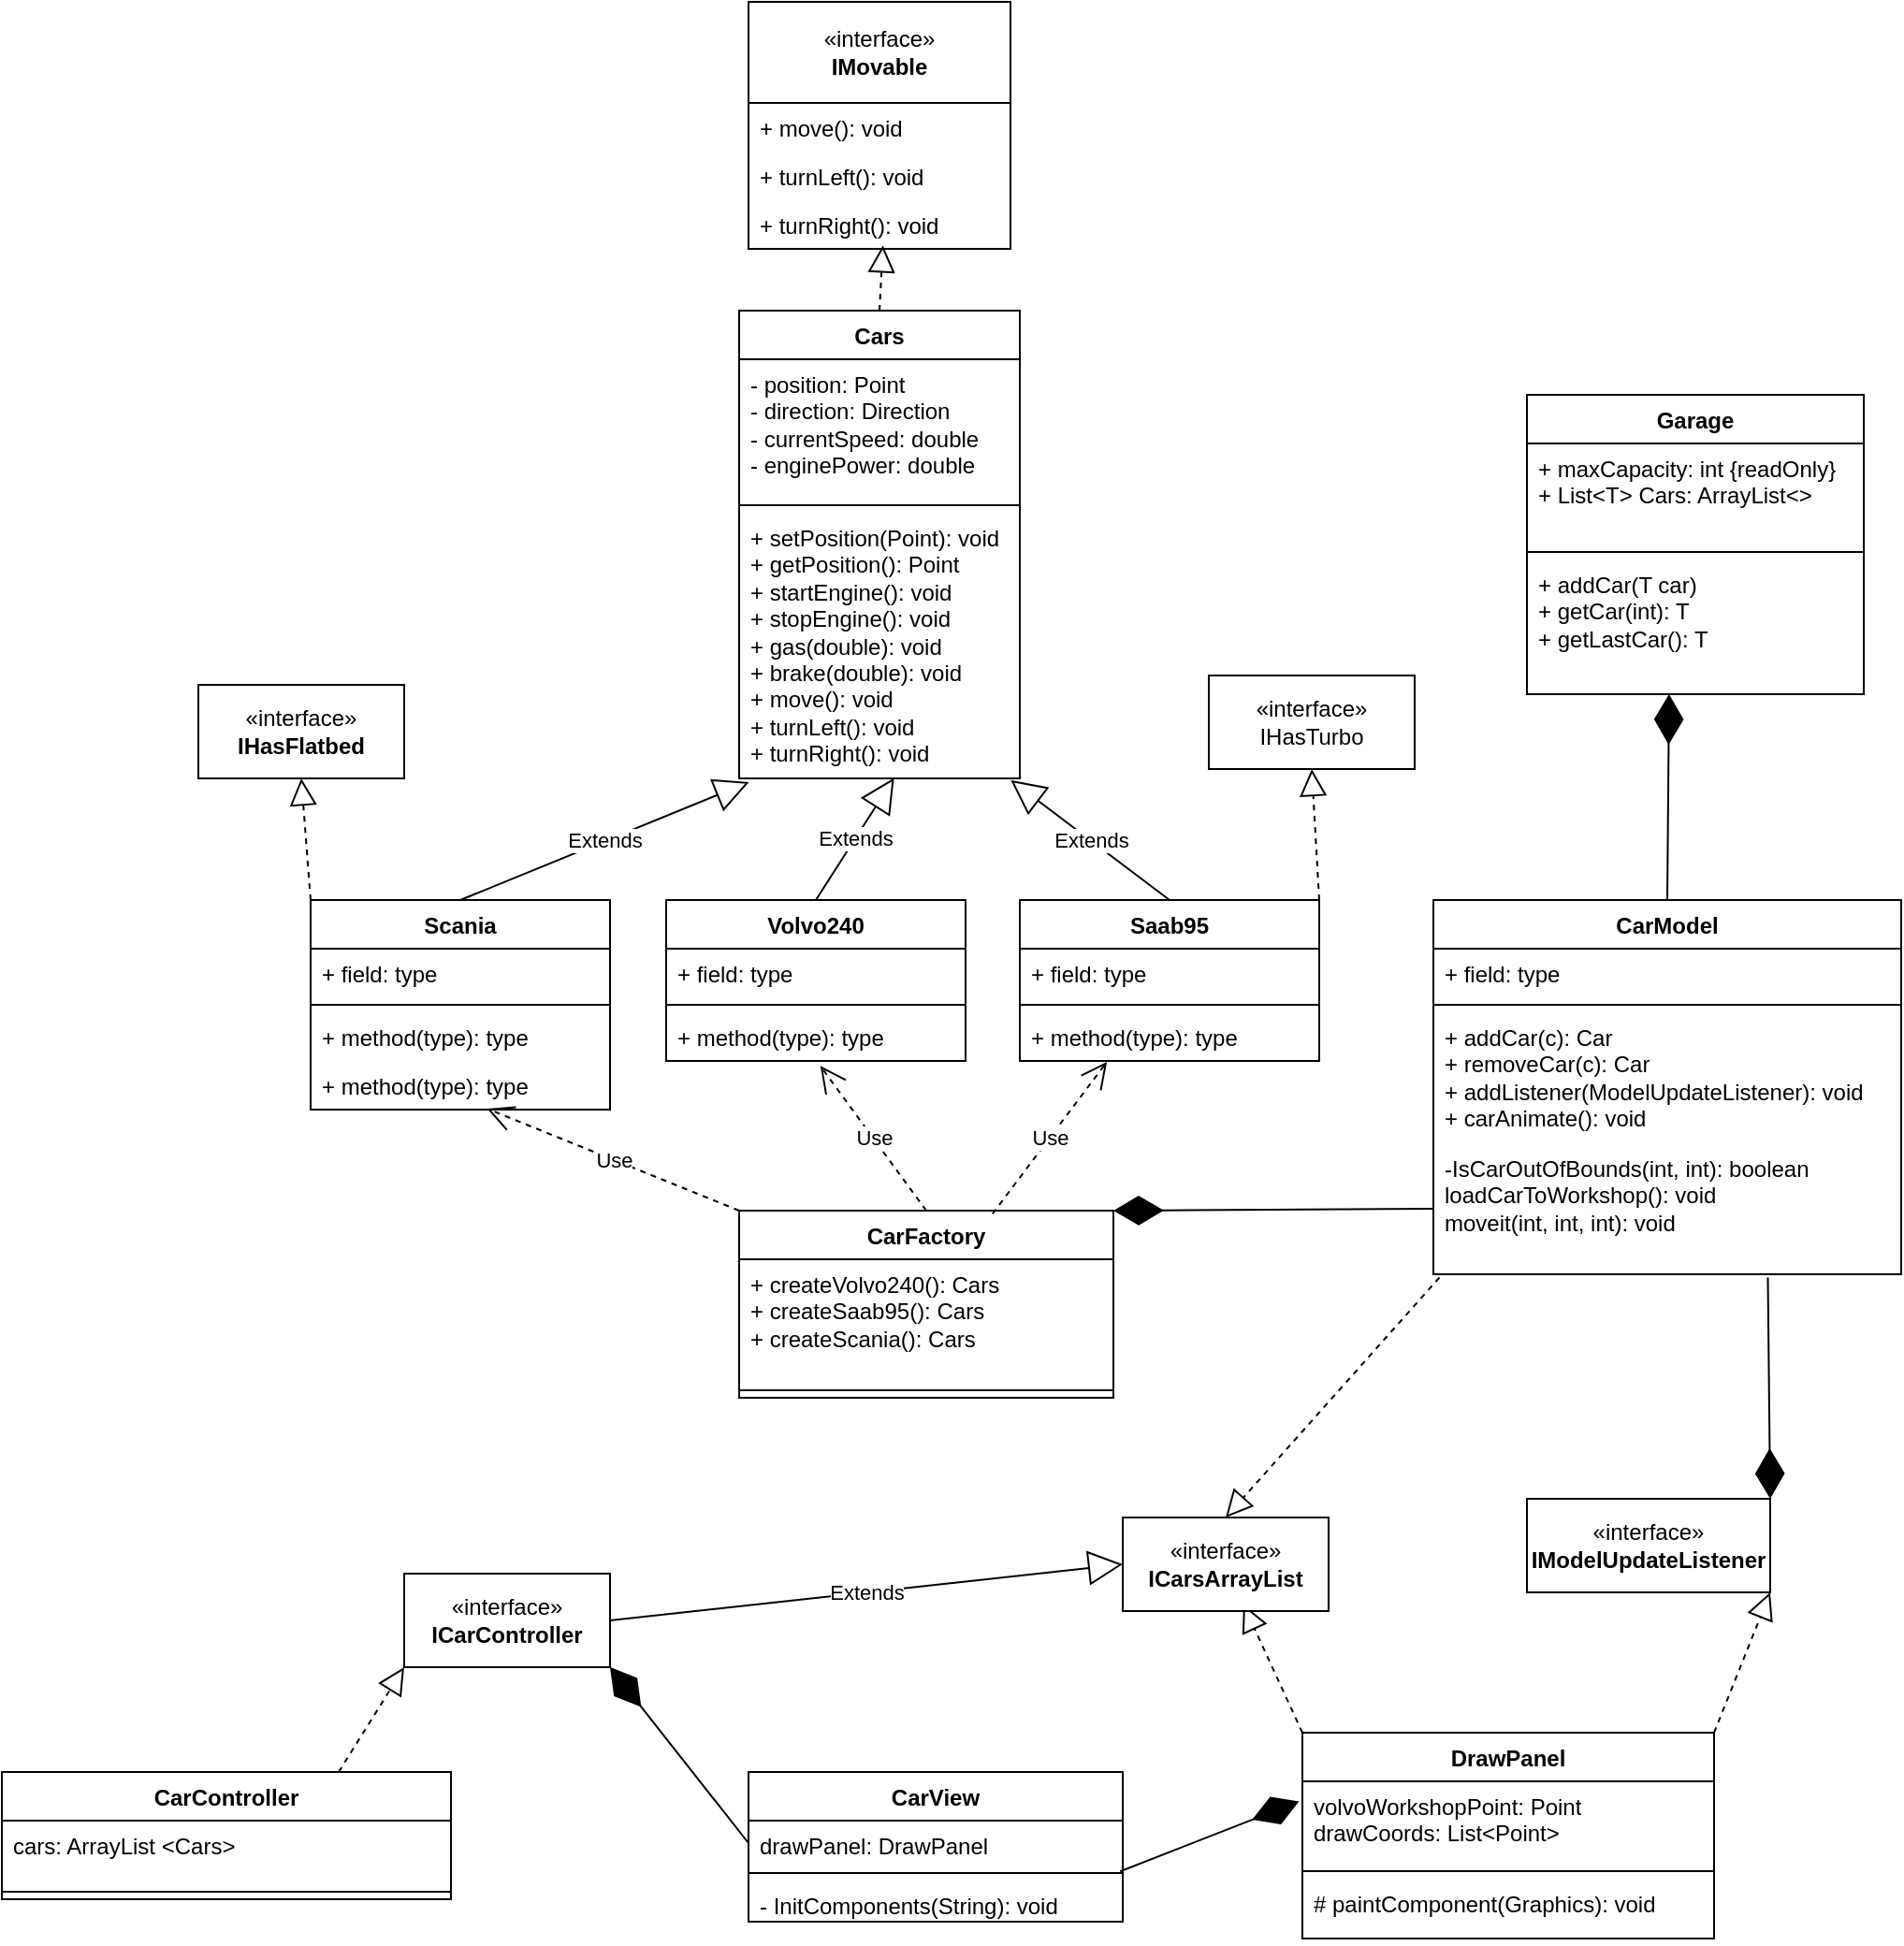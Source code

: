 <mxfile version="26.0.16">
  <diagram id="C5RBs43oDa-KdzZeNtuy" name="Page-1">
    <mxGraphModel dx="3044" dy="1318" grid="1" gridSize="10" guides="1" tooltips="1" connect="1" arrows="1" fold="1" page="1" pageScale="1" pageWidth="1920" pageHeight="1200" math="0" shadow="0">
      <root>
        <mxCell id="WIyWlLk6GJQsqaUBKTNV-0" />
        <mxCell id="WIyWlLk6GJQsqaUBKTNV-1" parent="WIyWlLk6GJQsqaUBKTNV-0" />
        <mxCell id="Q50zAmBe0Ixp0AazkEY6-4" value="CarController" style="swimlane;fontStyle=1;align=center;verticalAlign=top;childLayout=stackLayout;horizontal=1;startSize=26;horizontalStack=0;resizeParent=1;resizeParentMax=0;resizeLast=0;collapsible=1;marginBottom=0;whiteSpace=wrap;html=1;" parent="WIyWlLk6GJQsqaUBKTNV-1" vertex="1">
          <mxGeometry x="455" y="956" width="240" height="68" as="geometry" />
        </mxCell>
        <mxCell id="Q50zAmBe0Ixp0AazkEY6-5" value="&lt;div&gt;cars: ArrayList &amp;lt;Cars&amp;gt;&lt;/div&gt;" style="text;strokeColor=none;fillColor=none;align=left;verticalAlign=top;spacingLeft=4;spacingRight=4;overflow=hidden;rotatable=0;points=[[0,0.5],[1,0.5]];portConstraint=eastwest;whiteSpace=wrap;html=1;" parent="Q50zAmBe0Ixp0AazkEY6-4" vertex="1">
          <mxGeometry y="26" width="240" height="34" as="geometry" />
        </mxCell>
        <mxCell id="Q50zAmBe0Ixp0AazkEY6-6" value="" style="line;strokeWidth=1;fillColor=none;align=left;verticalAlign=middle;spacingTop=-1;spacingLeft=3;spacingRight=3;rotatable=0;labelPosition=right;points=[];portConstraint=eastwest;strokeColor=inherit;" parent="Q50zAmBe0Ixp0AazkEY6-4" vertex="1">
          <mxGeometry y="60" width="240" height="8" as="geometry" />
        </mxCell>
        <mxCell id="Q50zAmBe0Ixp0AazkEY6-8" value="CarView" style="swimlane;fontStyle=1;align=center;verticalAlign=top;childLayout=stackLayout;horizontal=1;startSize=26;horizontalStack=0;resizeParent=1;resizeParentMax=0;resizeLast=0;collapsible=1;marginBottom=0;whiteSpace=wrap;html=1;" parent="WIyWlLk6GJQsqaUBKTNV-1" vertex="1">
          <mxGeometry x="854" y="956" width="200" height="80" as="geometry" />
        </mxCell>
        <mxCell id="Q50zAmBe0Ixp0AazkEY6-9" value="&lt;div&gt;drawPanel: DrawPanel&lt;/div&gt;" style="text;strokeColor=none;fillColor=none;align=left;verticalAlign=top;spacingLeft=4;spacingRight=4;overflow=hidden;rotatable=0;points=[[0,0.5],[1,0.5]];portConstraint=eastwest;whiteSpace=wrap;html=1;" parent="Q50zAmBe0Ixp0AazkEY6-8" vertex="1">
          <mxGeometry y="26" width="200" height="24" as="geometry" />
        </mxCell>
        <mxCell id="Q50zAmBe0Ixp0AazkEY6-10" value="" style="line;strokeWidth=1;fillColor=none;align=left;verticalAlign=middle;spacingTop=-1;spacingLeft=3;spacingRight=3;rotatable=0;labelPosition=right;points=[];portConstraint=eastwest;strokeColor=inherit;" parent="Q50zAmBe0Ixp0AazkEY6-8" vertex="1">
          <mxGeometry y="50" width="200" height="8" as="geometry" />
        </mxCell>
        <mxCell id="Q50zAmBe0Ixp0AazkEY6-11" value="- InitComponents(String): void" style="text;strokeColor=none;fillColor=none;align=left;verticalAlign=top;spacingLeft=4;spacingRight=4;overflow=hidden;rotatable=0;points=[[0,0.5],[1,0.5]];portConstraint=eastwest;whiteSpace=wrap;html=1;" parent="Q50zAmBe0Ixp0AazkEY6-8" vertex="1">
          <mxGeometry y="58" width="200" height="22" as="geometry" />
        </mxCell>
        <mxCell id="Q50zAmBe0Ixp0AazkEY6-12" value="DrawPanel" style="swimlane;fontStyle=1;align=center;verticalAlign=top;childLayout=stackLayout;horizontal=1;startSize=26;horizontalStack=0;resizeParent=1;resizeParentMax=0;resizeLast=0;collapsible=1;marginBottom=0;whiteSpace=wrap;html=1;" parent="WIyWlLk6GJQsqaUBKTNV-1" vertex="1">
          <mxGeometry x="1150" y="935" width="220" height="110" as="geometry" />
        </mxCell>
        <mxCell id="Q50zAmBe0Ixp0AazkEY6-13" value="&lt;div&gt;volvoWorkshopPoint: Point&lt;/div&gt;&lt;div&gt;drawCoords: List&amp;lt;Point&amp;gt;&lt;/div&gt;&lt;div&gt;&lt;br&gt;&lt;/div&gt;" style="text;strokeColor=none;fillColor=none;align=left;verticalAlign=top;spacingLeft=4;spacingRight=4;overflow=hidden;rotatable=0;points=[[0,0.5],[1,0.5]];portConstraint=eastwest;whiteSpace=wrap;html=1;" parent="Q50zAmBe0Ixp0AazkEY6-12" vertex="1">
          <mxGeometry y="26" width="220" height="44" as="geometry" />
        </mxCell>
        <mxCell id="Q50zAmBe0Ixp0AazkEY6-14" value="" style="line;strokeWidth=1;fillColor=none;align=left;verticalAlign=middle;spacingTop=-1;spacingLeft=3;spacingRight=3;rotatable=0;labelPosition=right;points=[];portConstraint=eastwest;strokeColor=inherit;" parent="Q50zAmBe0Ixp0AazkEY6-12" vertex="1">
          <mxGeometry y="70" width="220" height="8" as="geometry" />
        </mxCell>
        <mxCell id="Q50zAmBe0Ixp0AazkEY6-15" value="&lt;div&gt;# paintComponent(Graphics): void&lt;/div&gt;" style="text;strokeColor=none;fillColor=none;align=left;verticalAlign=top;spacingLeft=4;spacingRight=4;overflow=hidden;rotatable=0;points=[[0,0.5],[1,0.5]];portConstraint=eastwest;whiteSpace=wrap;html=1;" parent="Q50zAmBe0Ixp0AazkEY6-12" vertex="1">
          <mxGeometry y="78" width="220" height="32" as="geometry" />
        </mxCell>
        <mxCell id="Q50zAmBe0Ixp0AazkEY6-28" value="" style="endArrow=diamondThin;endFill=1;endSize=24;html=1;rounded=0;entryX=-0.008;entryY=0.244;entryDx=0;entryDy=0;entryPerimeter=0;exitX=0.993;exitY=0.391;exitDx=0;exitDy=0;exitPerimeter=0;" parent="WIyWlLk6GJQsqaUBKTNV-1" source="Q50zAmBe0Ixp0AazkEY6-10" target="Q50zAmBe0Ixp0AazkEY6-13" edge="1">
          <mxGeometry width="160" relative="1" as="geometry">
            <mxPoint x="1060" y="1010" as="sourcePoint" />
            <mxPoint x="1374" y="1024" as="targetPoint" />
          </mxGeometry>
        </mxCell>
        <mxCell id="DwVE-7xjx6lMRMBGP8V0-34" value="CarFactory" style="swimlane;fontStyle=1;align=center;verticalAlign=top;childLayout=stackLayout;horizontal=1;startSize=26;horizontalStack=0;resizeParent=1;resizeParentMax=0;resizeLast=0;collapsible=1;marginBottom=0;whiteSpace=wrap;html=1;" parent="WIyWlLk6GJQsqaUBKTNV-1" vertex="1">
          <mxGeometry x="849" y="656" width="200" height="100" as="geometry" />
        </mxCell>
        <mxCell id="DwVE-7xjx6lMRMBGP8V0-37" value="&lt;div&gt;+ createVolvo240(): Cars&lt;/div&gt;&lt;div&gt;+ createSaab95(): Cars&lt;/div&gt;&lt;div&gt;+ createScania(): Cars&lt;/div&gt;&lt;div&gt;&lt;br&gt;&lt;/div&gt;" style="text;strokeColor=none;fillColor=none;align=left;verticalAlign=top;spacingLeft=4;spacingRight=4;overflow=hidden;rotatable=0;points=[[0,0.5],[1,0.5]];portConstraint=eastwest;whiteSpace=wrap;html=1;" parent="DwVE-7xjx6lMRMBGP8V0-34" vertex="1">
          <mxGeometry y="26" width="200" height="66" as="geometry" />
        </mxCell>
        <mxCell id="DwVE-7xjx6lMRMBGP8V0-36" value="" style="line;strokeWidth=1;fillColor=none;align=left;verticalAlign=middle;spacingTop=-1;spacingLeft=3;spacingRight=3;rotatable=0;labelPosition=right;points=[];portConstraint=eastwest;strokeColor=inherit;" parent="DwVE-7xjx6lMRMBGP8V0-34" vertex="1">
          <mxGeometry y="92" width="200" height="8" as="geometry" />
        </mxCell>
        <mxCell id="DwVE-7xjx6lMRMBGP8V0-38" value="Use" style="endArrow=open;endSize=12;dashed=1;html=1;rounded=0;exitX=0.677;exitY=0.017;exitDx=0;exitDy=0;entryX=0.291;entryY=1.018;entryDx=0;entryDy=0;entryPerimeter=0;exitPerimeter=0;" parent="WIyWlLk6GJQsqaUBKTNV-1" source="DwVE-7xjx6lMRMBGP8V0-34" target="DwVE-7xjx6lMRMBGP8V0-46" edge="1">
          <mxGeometry width="160" relative="1" as="geometry">
            <mxPoint x="480" y="883.09" as="sourcePoint" />
            <mxPoint x="924" y="570" as="targetPoint" />
          </mxGeometry>
        </mxCell>
        <mxCell id="DwVE-7xjx6lMRMBGP8V0-39" value="Volvo240" style="swimlane;fontStyle=1;align=center;verticalAlign=top;childLayout=stackLayout;horizontal=1;startSize=26;horizontalStack=0;resizeParent=1;resizeParentMax=0;resizeLast=0;collapsible=1;marginBottom=0;whiteSpace=wrap;html=1;" parent="WIyWlLk6GJQsqaUBKTNV-1" vertex="1">
          <mxGeometry x="810" y="490" width="160" height="86" as="geometry" />
        </mxCell>
        <mxCell id="DwVE-7xjx6lMRMBGP8V0-40" value="+ field: type" style="text;strokeColor=none;fillColor=none;align=left;verticalAlign=top;spacingLeft=4;spacingRight=4;overflow=hidden;rotatable=0;points=[[0,0.5],[1,0.5]];portConstraint=eastwest;whiteSpace=wrap;html=1;" parent="DwVE-7xjx6lMRMBGP8V0-39" vertex="1">
          <mxGeometry y="26" width="160" height="26" as="geometry" />
        </mxCell>
        <mxCell id="DwVE-7xjx6lMRMBGP8V0-41" value="" style="line;strokeWidth=1;fillColor=none;align=left;verticalAlign=middle;spacingTop=-1;spacingLeft=3;spacingRight=3;rotatable=0;labelPosition=right;points=[];portConstraint=eastwest;strokeColor=inherit;" parent="DwVE-7xjx6lMRMBGP8V0-39" vertex="1">
          <mxGeometry y="52" width="160" height="8" as="geometry" />
        </mxCell>
        <mxCell id="DwVE-7xjx6lMRMBGP8V0-42" value="+ method(type): type" style="text;strokeColor=none;fillColor=none;align=left;verticalAlign=top;spacingLeft=4;spacingRight=4;overflow=hidden;rotatable=0;points=[[0,0.5],[1,0.5]];portConstraint=eastwest;whiteSpace=wrap;html=1;" parent="DwVE-7xjx6lMRMBGP8V0-39" vertex="1">
          <mxGeometry y="60" width="160" height="26" as="geometry" />
        </mxCell>
        <mxCell id="DwVE-7xjx6lMRMBGP8V0-43" value="Saab95" style="swimlane;fontStyle=1;align=center;verticalAlign=top;childLayout=stackLayout;horizontal=1;startSize=26;horizontalStack=0;resizeParent=1;resizeParentMax=0;resizeLast=0;collapsible=1;marginBottom=0;whiteSpace=wrap;html=1;" parent="WIyWlLk6GJQsqaUBKTNV-1" vertex="1">
          <mxGeometry x="999" y="490" width="160" height="86" as="geometry" />
        </mxCell>
        <mxCell id="DwVE-7xjx6lMRMBGP8V0-44" value="+ field: type" style="text;strokeColor=none;fillColor=none;align=left;verticalAlign=top;spacingLeft=4;spacingRight=4;overflow=hidden;rotatable=0;points=[[0,0.5],[1,0.5]];portConstraint=eastwest;whiteSpace=wrap;html=1;" parent="DwVE-7xjx6lMRMBGP8V0-43" vertex="1">
          <mxGeometry y="26" width="160" height="26" as="geometry" />
        </mxCell>
        <mxCell id="DwVE-7xjx6lMRMBGP8V0-45" value="" style="line;strokeWidth=1;fillColor=none;align=left;verticalAlign=middle;spacingTop=-1;spacingLeft=3;spacingRight=3;rotatable=0;labelPosition=right;points=[];portConstraint=eastwest;strokeColor=inherit;" parent="DwVE-7xjx6lMRMBGP8V0-43" vertex="1">
          <mxGeometry y="52" width="160" height="8" as="geometry" />
        </mxCell>
        <mxCell id="DwVE-7xjx6lMRMBGP8V0-46" value="+ method(type): type" style="text;strokeColor=none;fillColor=none;align=left;verticalAlign=top;spacingLeft=4;spacingRight=4;overflow=hidden;rotatable=0;points=[[0,0.5],[1,0.5]];portConstraint=eastwest;whiteSpace=wrap;html=1;" parent="DwVE-7xjx6lMRMBGP8V0-43" vertex="1">
          <mxGeometry y="60" width="160" height="26" as="geometry" />
        </mxCell>
        <mxCell id="DwVE-7xjx6lMRMBGP8V0-47" value="Scania" style="swimlane;fontStyle=1;align=center;verticalAlign=top;childLayout=stackLayout;horizontal=1;startSize=26;horizontalStack=0;resizeParent=1;resizeParentMax=0;resizeLast=0;collapsible=1;marginBottom=0;whiteSpace=wrap;html=1;" parent="WIyWlLk6GJQsqaUBKTNV-1" vertex="1">
          <mxGeometry x="620" y="490" width="160" height="112" as="geometry" />
        </mxCell>
        <mxCell id="DwVE-7xjx6lMRMBGP8V0-48" value="+ field: type" style="text;strokeColor=none;fillColor=none;align=left;verticalAlign=top;spacingLeft=4;spacingRight=4;overflow=hidden;rotatable=0;points=[[0,0.5],[1,0.5]];portConstraint=eastwest;whiteSpace=wrap;html=1;" parent="DwVE-7xjx6lMRMBGP8V0-47" vertex="1">
          <mxGeometry y="26" width="160" height="26" as="geometry" />
        </mxCell>
        <mxCell id="DwVE-7xjx6lMRMBGP8V0-49" value="" style="line;strokeWidth=1;fillColor=none;align=left;verticalAlign=middle;spacingTop=-1;spacingLeft=3;spacingRight=3;rotatable=0;labelPosition=right;points=[];portConstraint=eastwest;strokeColor=inherit;" parent="DwVE-7xjx6lMRMBGP8V0-47" vertex="1">
          <mxGeometry y="52" width="160" height="8" as="geometry" />
        </mxCell>
        <mxCell id="DwVE-7xjx6lMRMBGP8V0-50" value="+ method(type): type" style="text;strokeColor=none;fillColor=none;align=left;verticalAlign=top;spacingLeft=4;spacingRight=4;overflow=hidden;rotatable=0;points=[[0,0.5],[1,0.5]];portConstraint=eastwest;whiteSpace=wrap;html=1;" parent="DwVE-7xjx6lMRMBGP8V0-47" vertex="1">
          <mxGeometry y="60" width="160" height="26" as="geometry" />
        </mxCell>
        <mxCell id="DwVE-7xjx6lMRMBGP8V0-52" value="+ method(type): type" style="text;strokeColor=none;fillColor=none;align=left;verticalAlign=top;spacingLeft=4;spacingRight=4;overflow=hidden;rotatable=0;points=[[0,0.5],[1,0.5]];portConstraint=eastwest;whiteSpace=wrap;html=1;" parent="DwVE-7xjx6lMRMBGP8V0-47" vertex="1">
          <mxGeometry y="86" width="160" height="26" as="geometry" />
        </mxCell>
        <mxCell id="DwVE-7xjx6lMRMBGP8V0-53" value="Use" style="endArrow=open;endSize=12;dashed=1;html=1;rounded=0;entryX=0.589;entryY=0.979;entryDx=0;entryDy=0;exitX=0;exitY=0;exitDx=0;exitDy=0;entryPerimeter=0;" parent="WIyWlLk6GJQsqaUBKTNV-1" source="DwVE-7xjx6lMRMBGP8V0-34" target="DwVE-7xjx6lMRMBGP8V0-52" edge="1">
          <mxGeometry width="160" relative="1" as="geometry">
            <mxPoint x="828" y="690" as="sourcePoint" />
            <mxPoint x="384" y="924" as="targetPoint" />
          </mxGeometry>
        </mxCell>
        <mxCell id="DwVE-7xjx6lMRMBGP8V0-55" value="Use" style="endArrow=open;endSize=12;dashed=1;html=1;rounded=0;exitX=0.5;exitY=0;exitDx=0;exitDy=0;entryX=0.515;entryY=1.103;entryDx=0;entryDy=0;entryPerimeter=0;" parent="WIyWlLk6GJQsqaUBKTNV-1" source="DwVE-7xjx6lMRMBGP8V0-34" target="DwVE-7xjx6lMRMBGP8V0-42" edge="1">
          <mxGeometry width="160" relative="1" as="geometry">
            <mxPoint x="834" y="854" as="sourcePoint" />
            <mxPoint x="370" y="760" as="targetPoint" />
          </mxGeometry>
        </mxCell>
        <mxCell id="DwVE-7xjx6lMRMBGP8V0-60" value="Cars" style="swimlane;fontStyle=1;align=center;verticalAlign=top;childLayout=stackLayout;horizontal=1;startSize=26;horizontalStack=0;resizeParent=1;resizeParentMax=0;resizeLast=0;collapsible=1;marginBottom=0;whiteSpace=wrap;html=1;" parent="WIyWlLk6GJQsqaUBKTNV-1" vertex="1">
          <mxGeometry x="849" y="175" width="150" height="250" as="geometry" />
        </mxCell>
        <mxCell id="DwVE-7xjx6lMRMBGP8V0-61" value="- position: Point&lt;div&gt;- direction: Direction&lt;/div&gt;&lt;div&gt;- currentSpeed: double&lt;/div&gt;&lt;div&gt;- enginePower: double&lt;/div&gt;" style="text;strokeColor=none;fillColor=none;align=left;verticalAlign=top;spacingLeft=4;spacingRight=4;overflow=hidden;rotatable=0;points=[[0,0.5],[1,0.5]];portConstraint=eastwest;whiteSpace=wrap;html=1;" parent="DwVE-7xjx6lMRMBGP8V0-60" vertex="1">
          <mxGeometry y="26" width="150" height="74" as="geometry" />
        </mxCell>
        <mxCell id="DwVE-7xjx6lMRMBGP8V0-62" value="" style="line;strokeWidth=1;fillColor=none;align=left;verticalAlign=middle;spacingTop=-1;spacingLeft=3;spacingRight=3;rotatable=0;labelPosition=right;points=[];portConstraint=eastwest;strokeColor=inherit;" parent="DwVE-7xjx6lMRMBGP8V0-60" vertex="1">
          <mxGeometry y="100" width="150" height="8" as="geometry" />
        </mxCell>
        <mxCell id="DwVE-7xjx6lMRMBGP8V0-63" value="+ setPosition(Point): void&lt;div&gt;+ getPosition(): Point&lt;/div&gt;&lt;div&gt;+ startEngine(): void&lt;/div&gt;&lt;div&gt;+ stopEngine(): void&lt;/div&gt;&lt;div&gt;+ gas(double): void&lt;/div&gt;&lt;div&gt;+ brake(double): void&lt;/div&gt;&lt;div&gt;+ move(): void&lt;/div&gt;&lt;div&gt;+ turnLeft(): void&lt;/div&gt;&lt;div&gt;+ turnRight(): void&lt;/div&gt;&lt;div&gt;&lt;br&gt;&lt;/div&gt;&lt;div&gt;&lt;div&gt;&lt;br&gt;&lt;/div&gt;&lt;div&gt;&lt;br&gt;&lt;/div&gt;&lt;div&gt;&lt;br&gt;&lt;br&gt;&lt;/div&gt;&lt;/div&gt;" style="text;strokeColor=none;fillColor=none;align=left;verticalAlign=top;spacingLeft=4;spacingRight=4;overflow=hidden;rotatable=0;points=[[0,0.5],[1,0.5]];portConstraint=eastwest;whiteSpace=wrap;html=1;" parent="DwVE-7xjx6lMRMBGP8V0-60" vertex="1">
          <mxGeometry y="108" width="150" height="142" as="geometry" />
        </mxCell>
        <mxCell id="DwVE-7xjx6lMRMBGP8V0-64" value="Extends" style="endArrow=block;endSize=16;endFill=0;html=1;rounded=0;exitX=0.5;exitY=0;exitDx=0;exitDy=0;entryX=0.968;entryY=1.007;entryDx=0;entryDy=0;entryPerimeter=0;" parent="WIyWlLk6GJQsqaUBKTNV-1" source="DwVE-7xjx6lMRMBGP8V0-43" target="DwVE-7xjx6lMRMBGP8V0-63" edge="1">
          <mxGeometry width="160" relative="1" as="geometry">
            <mxPoint x="930" y="500" as="sourcePoint" />
            <mxPoint x="840" y="390" as="targetPoint" />
          </mxGeometry>
        </mxCell>
        <mxCell id="DwVE-7xjx6lMRMBGP8V0-66" value="Extends" style="endArrow=block;endSize=16;endFill=0;html=1;rounded=0;exitX=0.5;exitY=0;exitDx=0;exitDy=0;entryX=0.035;entryY=1.014;entryDx=0;entryDy=0;entryPerimeter=0;" parent="WIyWlLk6GJQsqaUBKTNV-1" source="DwVE-7xjx6lMRMBGP8V0-47" target="DwVE-7xjx6lMRMBGP8V0-63" edge="1">
          <mxGeometry width="160" relative="1" as="geometry">
            <mxPoint x="1010" y="520" as="sourcePoint" />
            <mxPoint x="840" y="520" as="targetPoint" />
          </mxGeometry>
        </mxCell>
        <mxCell id="DwVE-7xjx6lMRMBGP8V0-67" value="Extends" style="endArrow=block;endSize=16;endFill=0;html=1;rounded=0;exitX=0.5;exitY=0;exitDx=0;exitDy=0;entryX=0.552;entryY=0.998;entryDx=0;entryDy=0;entryPerimeter=0;" parent="WIyWlLk6GJQsqaUBKTNV-1" source="DwVE-7xjx6lMRMBGP8V0-39" target="DwVE-7xjx6lMRMBGP8V0-63" edge="1">
          <mxGeometry width="160" relative="1" as="geometry">
            <mxPoint x="1030" y="410" as="sourcePoint" />
            <mxPoint x="860" y="410" as="targetPoint" />
          </mxGeometry>
        </mxCell>
        <mxCell id="DwVE-7xjx6lMRMBGP8V0-68" value="«interface»&lt;br&gt;&lt;b&gt;IMovable&lt;/b&gt;" style="swimlane;fontStyle=0;childLayout=stackLayout;horizontal=1;startSize=54;fillColor=none;horizontalStack=0;resizeParent=1;resizeParentMax=0;resizeLast=0;collapsible=1;marginBottom=0;whiteSpace=wrap;html=1;" parent="WIyWlLk6GJQsqaUBKTNV-1" vertex="1">
          <mxGeometry x="854" y="10" width="140" height="132" as="geometry" />
        </mxCell>
        <mxCell id="DwVE-7xjx6lMRMBGP8V0-69" value="+ move(): void" style="text;strokeColor=none;fillColor=none;align=left;verticalAlign=top;spacingLeft=4;spacingRight=4;overflow=hidden;rotatable=0;points=[[0,0.5],[1,0.5]];portConstraint=eastwest;whiteSpace=wrap;html=1;" parent="DwVE-7xjx6lMRMBGP8V0-68" vertex="1">
          <mxGeometry y="54" width="140" height="26" as="geometry" />
        </mxCell>
        <mxCell id="DwVE-7xjx6lMRMBGP8V0-70" value="+ turnLeft(): void" style="text;strokeColor=none;fillColor=none;align=left;verticalAlign=top;spacingLeft=4;spacingRight=4;overflow=hidden;rotatable=0;points=[[0,0.5],[1,0.5]];portConstraint=eastwest;whiteSpace=wrap;html=1;" parent="DwVE-7xjx6lMRMBGP8V0-68" vertex="1">
          <mxGeometry y="80" width="140" height="26" as="geometry" />
        </mxCell>
        <mxCell id="DwVE-7xjx6lMRMBGP8V0-71" value="+ turnRight(): void" style="text;strokeColor=none;fillColor=none;align=left;verticalAlign=top;spacingLeft=4;spacingRight=4;overflow=hidden;rotatable=0;points=[[0,0.5],[1,0.5]];portConstraint=eastwest;whiteSpace=wrap;html=1;" parent="DwVE-7xjx6lMRMBGP8V0-68" vertex="1">
          <mxGeometry y="106" width="140" height="26" as="geometry" />
        </mxCell>
        <mxCell id="DwVE-7xjx6lMRMBGP8V0-72" value="" style="endArrow=block;dashed=1;endFill=0;endSize=12;html=1;rounded=0;fontSize=12;curved=1;entryX=0.513;entryY=0.928;entryDx=0;entryDy=0;entryPerimeter=0;exitX=0.5;exitY=0;exitDx=0;exitDy=0;" parent="WIyWlLk6GJQsqaUBKTNV-1" source="DwVE-7xjx6lMRMBGP8V0-60" target="DwVE-7xjx6lMRMBGP8V0-71" edge="1">
          <mxGeometry width="160" relative="1" as="geometry">
            <mxPoint x="2026" y="-349" as="sourcePoint" />
            <mxPoint x="2091" y="-431" as="targetPoint" />
          </mxGeometry>
        </mxCell>
        <mxCell id="DwVE-7xjx6lMRMBGP8V0-80" value="Garage" style="swimlane;fontStyle=1;align=center;verticalAlign=top;childLayout=stackLayout;horizontal=1;startSize=26;horizontalStack=0;resizeParent=1;resizeParentMax=0;resizeLast=0;collapsible=1;marginBottom=0;whiteSpace=wrap;html=1;" parent="WIyWlLk6GJQsqaUBKTNV-1" vertex="1">
          <mxGeometry x="1270" y="220" width="180" height="160" as="geometry" />
        </mxCell>
        <mxCell id="DwVE-7xjx6lMRMBGP8V0-81" value="&lt;div&gt;+ maxCapacity: int {readOnly}&lt;/div&gt;&lt;div&gt;+ List&amp;lt;T&amp;gt; Cars: ArrayList&amp;lt;&amp;gt;&lt;/div&gt;" style="text;strokeColor=none;fillColor=none;align=left;verticalAlign=top;spacingLeft=4;spacingRight=4;overflow=hidden;rotatable=0;points=[[0,0.5],[1,0.5]];portConstraint=eastwest;whiteSpace=wrap;html=1;" parent="DwVE-7xjx6lMRMBGP8V0-80" vertex="1">
          <mxGeometry y="26" width="180" height="54" as="geometry" />
        </mxCell>
        <mxCell id="DwVE-7xjx6lMRMBGP8V0-82" value="" style="line;strokeWidth=1;fillColor=none;align=left;verticalAlign=middle;spacingTop=-1;spacingLeft=3;spacingRight=3;rotatable=0;labelPosition=right;points=[];portConstraint=eastwest;strokeColor=inherit;" parent="DwVE-7xjx6lMRMBGP8V0-80" vertex="1">
          <mxGeometry y="80" width="180" height="8" as="geometry" />
        </mxCell>
        <mxCell id="DwVE-7xjx6lMRMBGP8V0-83" value="&lt;div&gt;+ addCar(T car)&lt;/div&gt;&lt;div&gt;+ getCar(int): T&lt;/div&gt;&lt;div&gt;+ getLastCar(): T &lt;/div&gt;" style="text;strokeColor=none;fillColor=none;align=left;verticalAlign=top;spacingLeft=4;spacingRight=4;overflow=hidden;rotatable=0;points=[[0,0.5],[1,0.5]];portConstraint=eastwest;whiteSpace=wrap;html=1;" parent="DwVE-7xjx6lMRMBGP8V0-80" vertex="1">
          <mxGeometry y="88" width="180" height="72" as="geometry" />
        </mxCell>
        <mxCell id="z01COpziJQEEUdx9P0_Y-2" value="" style="endArrow=block;dashed=1;endFill=0;endSize=12;html=1;rounded=0;exitX=0.013;exitY=1.025;exitDx=0;exitDy=0;exitPerimeter=0;entryX=0.5;entryY=0;entryDx=0;entryDy=0;" edge="1" parent="WIyWlLk6GJQsqaUBKTNV-1" source="Q50zAmBe0Ixp0AazkEY6-19" target="z01COpziJQEEUdx9P0_Y-9">
          <mxGeometry width="160" relative="1" as="geometry">
            <mxPoint x="1500" y="680.004" as="sourcePoint" />
            <mxPoint x="1310" y="740" as="targetPoint" />
          </mxGeometry>
        </mxCell>
        <mxCell id="z01COpziJQEEUdx9P0_Y-4" value="&lt;div&gt;«interface»&lt;/div&gt;IHasTurbo" style="html=1;whiteSpace=wrap;" vertex="1" parent="WIyWlLk6GJQsqaUBKTNV-1">
          <mxGeometry x="1100" y="370" width="110" height="50" as="geometry" />
        </mxCell>
        <mxCell id="z01COpziJQEEUdx9P0_Y-5" value="«interface»&lt;br&gt;&lt;b&gt;IHasFlatbed&lt;/b&gt;" style="html=1;whiteSpace=wrap;" vertex="1" parent="WIyWlLk6GJQsqaUBKTNV-1">
          <mxGeometry x="560" y="375" width="110" height="50" as="geometry" />
        </mxCell>
        <mxCell id="z01COpziJQEEUdx9P0_Y-6" value="" style="endArrow=block;dashed=1;endFill=0;endSize=12;html=1;rounded=0;exitX=0;exitY=0;exitDx=0;exitDy=0;entryX=0.5;entryY=1;entryDx=0;entryDy=0;" edge="1" parent="WIyWlLk6GJQsqaUBKTNV-1" source="DwVE-7xjx6lMRMBGP8V0-47" target="z01COpziJQEEUdx9P0_Y-5">
          <mxGeometry width="160" relative="1" as="geometry">
            <mxPoint x="820" y="610" as="sourcePoint" />
            <mxPoint x="620" y="420" as="targetPoint" />
          </mxGeometry>
        </mxCell>
        <mxCell id="z01COpziJQEEUdx9P0_Y-7" value="" style="endArrow=block;dashed=1;endFill=0;endSize=12;html=1;rounded=0;entryX=0.5;entryY=1;entryDx=0;entryDy=0;exitX=1;exitY=0;exitDx=0;exitDy=0;" edge="1" parent="WIyWlLk6GJQsqaUBKTNV-1" source="DwVE-7xjx6lMRMBGP8V0-43" target="z01COpziJQEEUdx9P0_Y-4">
          <mxGeometry width="160" relative="1" as="geometry">
            <mxPoint x="661" y="612" as="sourcePoint" />
            <mxPoint x="620" y="834" as="targetPoint" />
          </mxGeometry>
        </mxCell>
        <mxCell id="z01COpziJQEEUdx9P0_Y-8" value="" style="endArrow=block;dashed=1;endFill=0;endSize=12;html=1;rounded=0;entryX=0.586;entryY=0.93;entryDx=0;entryDy=0;entryPerimeter=0;exitX=0;exitY=0;exitDx=0;exitDy=0;" edge="1" parent="WIyWlLk6GJQsqaUBKTNV-1" source="Q50zAmBe0Ixp0AazkEY6-12" target="z01COpziJQEEUdx9P0_Y-9">
          <mxGeometry width="160" relative="1" as="geometry">
            <mxPoint x="1325" y="930" as="sourcePoint" />
            <mxPoint x="1349" y="850" as="targetPoint" />
          </mxGeometry>
        </mxCell>
        <mxCell id="z01COpziJQEEUdx9P0_Y-9" value="«interface»&lt;br&gt;&lt;b&gt;ICarsArrayList&lt;/b&gt;" style="html=1;whiteSpace=wrap;" vertex="1" parent="WIyWlLk6GJQsqaUBKTNV-1">
          <mxGeometry x="1054" y="820" width="110" height="50" as="geometry" />
        </mxCell>
        <mxCell id="z01COpziJQEEUdx9P0_Y-14" value="CarModel" style="swimlane;fontStyle=1;align=center;verticalAlign=top;childLayout=stackLayout;horizontal=1;startSize=26;horizontalStack=0;resizeParent=1;resizeParentMax=0;resizeLast=0;collapsible=1;marginBottom=0;whiteSpace=wrap;html=1;" vertex="1" parent="WIyWlLk6GJQsqaUBKTNV-1">
          <mxGeometry x="1220" y="490" width="250" height="200" as="geometry" />
        </mxCell>
        <mxCell id="z01COpziJQEEUdx9P0_Y-15" value="+ field: type" style="text;strokeColor=none;fillColor=none;align=left;verticalAlign=top;spacingLeft=4;spacingRight=4;overflow=hidden;rotatable=0;points=[[0,0.5],[1,0.5]];portConstraint=eastwest;whiteSpace=wrap;html=1;" vertex="1" parent="z01COpziJQEEUdx9P0_Y-14">
          <mxGeometry y="26" width="250" height="26" as="geometry" />
        </mxCell>
        <mxCell id="z01COpziJQEEUdx9P0_Y-16" value="" style="line;strokeWidth=1;fillColor=none;align=left;verticalAlign=middle;spacingTop=-1;spacingLeft=3;spacingRight=3;rotatable=0;labelPosition=right;points=[];portConstraint=eastwest;strokeColor=inherit;" vertex="1" parent="z01COpziJQEEUdx9P0_Y-14">
          <mxGeometry y="52" width="250" height="8" as="geometry" />
        </mxCell>
        <mxCell id="z01COpziJQEEUdx9P0_Y-17" value="&lt;div&gt;+ addCar(c): Car&lt;/div&gt;&lt;div&gt;+ removeCar(c): Car&lt;/div&gt;&lt;div&gt;+ addListener(ModelUpdateListener): void&lt;/div&gt;&lt;div&gt;+ carAnimate(): void&lt;/div&gt;" style="text;strokeColor=none;fillColor=none;align=left;verticalAlign=top;spacingLeft=4;spacingRight=4;overflow=hidden;rotatable=0;points=[[0,0.5],[1,0.5]];portConstraint=eastwest;whiteSpace=wrap;html=1;" vertex="1" parent="z01COpziJQEEUdx9P0_Y-14">
          <mxGeometry y="60" width="250" height="70" as="geometry" />
        </mxCell>
        <mxCell id="Q50zAmBe0Ixp0AazkEY6-19" value="&lt;div&gt;-IsCarOutOfBounds(int, int): boolean&lt;/div&gt;&lt;div&gt;loadCarToWorkshop(): void&lt;/div&gt;&lt;div&gt;moveit(int, int, int): void&lt;/div&gt;&lt;div&gt;&lt;br&gt;&lt;/div&gt;" style="text;strokeColor=none;fillColor=none;align=left;verticalAlign=top;spacingLeft=4;spacingRight=4;overflow=hidden;rotatable=0;points=[[0,0.5],[1,0.5]];portConstraint=eastwest;whiteSpace=wrap;html=1;" parent="z01COpziJQEEUdx9P0_Y-14" vertex="1">
          <mxGeometry y="130" width="250" height="70" as="geometry" />
        </mxCell>
        <mxCell id="z01COpziJQEEUdx9P0_Y-30" value="«interface»&lt;br&gt;&lt;b&gt;IModelUpdateListener&lt;/b&gt;" style="html=1;whiteSpace=wrap;" vertex="1" parent="WIyWlLk6GJQsqaUBKTNV-1">
          <mxGeometry x="1270" y="810" width="130" height="50" as="geometry" />
        </mxCell>
        <mxCell id="z01COpziJQEEUdx9P0_Y-31" value="" style="endArrow=diamondThin;endFill=1;endSize=24;html=1;rounded=0;exitX=0;exitY=0.5;exitDx=0;exitDy=0;entryX=1;entryY=0;entryDx=0;entryDy=0;" edge="1" parent="WIyWlLk6GJQsqaUBKTNV-1" source="Q50zAmBe0Ixp0AazkEY6-19" target="DwVE-7xjx6lMRMBGP8V0-34">
          <mxGeometry width="160" relative="1" as="geometry">
            <mxPoint x="1240" y="370" as="sourcePoint" />
            <mxPoint x="1010" y="650" as="targetPoint" />
          </mxGeometry>
        </mxCell>
        <mxCell id="z01COpziJQEEUdx9P0_Y-36" value="" style="endArrow=diamondThin;endFill=1;endSize=24;html=1;rounded=0;exitX=0.5;exitY=0;exitDx=0;exitDy=0;entryX=0.422;entryY=1;entryDx=0;entryDy=0;entryPerimeter=0;" edge="1" parent="WIyWlLk6GJQsqaUBKTNV-1" source="z01COpziJQEEUdx9P0_Y-14" target="DwVE-7xjx6lMRMBGP8V0-83">
          <mxGeometry width="160" relative="1" as="geometry">
            <mxPoint x="1170" y="520" as="sourcePoint" />
            <mxPoint x="1345" y="370" as="targetPoint" />
          </mxGeometry>
        </mxCell>
        <mxCell id="z01COpziJQEEUdx9P0_Y-38" value="" style="endArrow=diamondThin;endFill=1;endSize=24;html=1;rounded=0;entryX=1;entryY=0;entryDx=0;entryDy=0;exitX=0.715;exitY=1.025;exitDx=0;exitDy=0;exitPerimeter=0;" edge="1" parent="WIyWlLk6GJQsqaUBKTNV-1" source="Q50zAmBe0Ixp0AazkEY6-19" target="z01COpziJQEEUdx9P0_Y-30">
          <mxGeometry width="160" relative="1" as="geometry">
            <mxPoint x="1220" y="660" as="sourcePoint" />
            <mxPoint x="1370" y="730" as="targetPoint" />
          </mxGeometry>
        </mxCell>
        <mxCell id="z01COpziJQEEUdx9P0_Y-40" value="" style="endArrow=diamondThin;endFill=1;endSize=24;html=1;rounded=0;exitX=0;exitY=0.5;exitDx=0;exitDy=0;entryX=1;entryY=1;entryDx=0;entryDy=0;" edge="1" parent="WIyWlLk6GJQsqaUBKTNV-1" source="Q50zAmBe0Ixp0AazkEY6-9" target="z01COpziJQEEUdx9P0_Y-53">
          <mxGeometry width="160" relative="1" as="geometry">
            <mxPoint x="1200" y="900" as="sourcePoint" />
            <mxPoint x="1360" y="900" as="targetPoint" />
          </mxGeometry>
        </mxCell>
        <mxCell id="z01COpziJQEEUdx9P0_Y-41" value="" style="endArrow=block;dashed=1;endFill=0;endSize=12;html=1;rounded=0;exitX=1;exitY=0;exitDx=0;exitDy=0;entryX=1;entryY=1;entryDx=0;entryDy=0;" edge="1" parent="WIyWlLk6GJQsqaUBKTNV-1" source="Q50zAmBe0Ixp0AazkEY6-12" target="z01COpziJQEEUdx9P0_Y-30">
          <mxGeometry width="160" relative="1" as="geometry">
            <mxPoint x="1280" y="780" as="sourcePoint" />
            <mxPoint x="1440" y="780" as="targetPoint" />
          </mxGeometry>
        </mxCell>
        <mxCell id="z01COpziJQEEUdx9P0_Y-53" value="«interface»&lt;br&gt;&lt;b&gt;ICarController&lt;/b&gt;" style="html=1;whiteSpace=wrap;" vertex="1" parent="WIyWlLk6GJQsqaUBKTNV-1">
          <mxGeometry x="670" y="850" width="110" height="50" as="geometry" />
        </mxCell>
        <mxCell id="z01COpziJQEEUdx9P0_Y-54" value="" style="endArrow=block;dashed=1;endFill=0;endSize=12;html=1;rounded=0;entryX=0;entryY=1;entryDx=0;entryDy=0;exitX=0.75;exitY=0;exitDx=0;exitDy=0;" edge="1" parent="WIyWlLk6GJQsqaUBKTNV-1" source="Q50zAmBe0Ixp0AazkEY6-4" target="z01COpziJQEEUdx9P0_Y-53">
          <mxGeometry width="160" relative="1" as="geometry">
            <mxPoint x="643.893" y="852.12" as="sourcePoint" />
            <mxPoint x="620" y="870" as="targetPoint" />
          </mxGeometry>
        </mxCell>
        <mxCell id="z01COpziJQEEUdx9P0_Y-59" value="Extends" style="endArrow=block;endSize=16;endFill=0;html=1;rounded=0;exitX=1;exitY=0.5;exitDx=0;exitDy=0;entryX=0;entryY=0.5;entryDx=0;entryDy=0;" edge="1" parent="WIyWlLk6GJQsqaUBKTNV-1" source="z01COpziJQEEUdx9P0_Y-53" target="z01COpziJQEEUdx9P0_Y-9">
          <mxGeometry width="160" relative="1" as="geometry">
            <mxPoint x="900" y="830" as="sourcePoint" />
            <mxPoint x="1060" y="830" as="targetPoint" />
          </mxGeometry>
        </mxCell>
      </root>
    </mxGraphModel>
  </diagram>
</mxfile>
